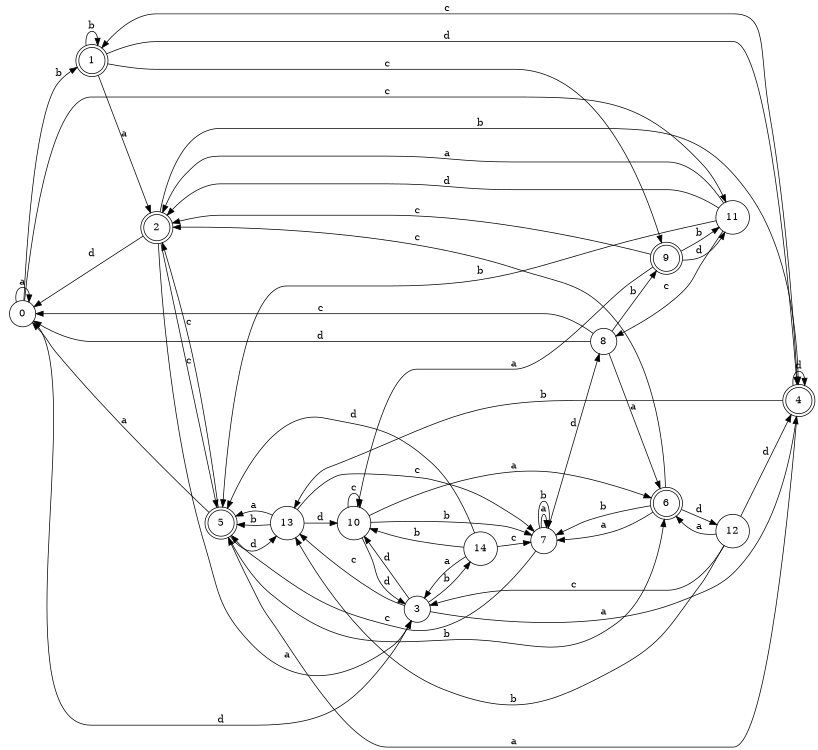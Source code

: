 digraph n12_5 {
__start0 [label="" shape="none"];

rankdir=LR;
size="8,5";

s0 [style="filled", color="black", fillcolor="white" shape="circle", label="0"];
s1 [style="rounded,filled", color="black", fillcolor="white" shape="doublecircle", label="1"];
s2 [style="rounded,filled", color="black", fillcolor="white" shape="doublecircle", label="2"];
s3 [style="filled", color="black", fillcolor="white" shape="circle", label="3"];
s4 [style="rounded,filled", color="black", fillcolor="white" shape="doublecircle", label="4"];
s5 [style="rounded,filled", color="black", fillcolor="white" shape="doublecircle", label="5"];
s6 [style="rounded,filled", color="black", fillcolor="white" shape="doublecircle", label="6"];
s7 [style="filled", color="black", fillcolor="white" shape="circle", label="7"];
s8 [style="filled", color="black", fillcolor="white" shape="circle", label="8"];
s9 [style="rounded,filled", color="black", fillcolor="white" shape="doublecircle", label="9"];
s10 [style="filled", color="black", fillcolor="white" shape="circle", label="10"];
s11 [style="filled", color="black", fillcolor="white" shape="circle", label="11"];
s12 [style="filled", color="black", fillcolor="white" shape="circle", label="12"];
s13 [style="filled", color="black", fillcolor="white" shape="circle", label="13"];
s14 [style="filled", color="black", fillcolor="white" shape="circle", label="14"];
s0 -> s0 [label="a"];
s0 -> s1 [label="b"];
s0 -> s11 [label="c"];
s0 -> s3 [label="d"];
s1 -> s2 [label="a"];
s1 -> s1 [label="b"];
s1 -> s9 [label="c"];
s1 -> s4 [label="d"];
s2 -> s3 [label="a"];
s2 -> s4 [label="b"];
s2 -> s5 [label="c"];
s2 -> s0 [label="d"];
s3 -> s4 [label="a"];
s3 -> s14 [label="b"];
s3 -> s13 [label="c"];
s3 -> s10 [label="d"];
s4 -> s5 [label="a"];
s4 -> s13 [label="b"];
s4 -> s1 [label="c"];
s4 -> s4 [label="d"];
s5 -> s0 [label="a"];
s5 -> s6 [label="b"];
s5 -> s2 [label="c"];
s5 -> s13 [label="d"];
s6 -> s7 [label="a"];
s6 -> s7 [label="b"];
s6 -> s2 [label="c"];
s6 -> s12 [label="d"];
s7 -> s7 [label="a"];
s7 -> s7 [label="b"];
s7 -> s5 [label="c"];
s7 -> s8 [label="d"];
s8 -> s6 [label="a"];
s8 -> s9 [label="b"];
s8 -> s0 [label="c"];
s8 -> s0 [label="d"];
s9 -> s10 [label="a"];
s9 -> s11 [label="b"];
s9 -> s2 [label="c"];
s9 -> s11 [label="d"];
s10 -> s6 [label="a"];
s10 -> s7 [label="b"];
s10 -> s10 [label="c"];
s10 -> s3 [label="d"];
s11 -> s2 [label="a"];
s11 -> s5 [label="b"];
s11 -> s8 [label="c"];
s11 -> s2 [label="d"];
s12 -> s6 [label="a"];
s12 -> s13 [label="b"];
s12 -> s3 [label="c"];
s12 -> s4 [label="d"];
s13 -> s5 [label="a"];
s13 -> s5 [label="b"];
s13 -> s7 [label="c"];
s13 -> s10 [label="d"];
s14 -> s3 [label="a"];
s14 -> s10 [label="b"];
s14 -> s7 [label="c"];
s14 -> s5 [label="d"];

}